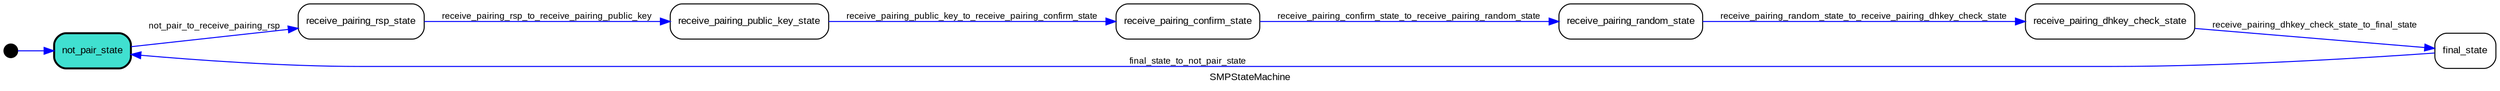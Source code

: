 digraph list {
fontname=Arial;
fontsize="10pt";
label=SMPStateMachine;
rankdir=LR;
i [fillcolor=black, fixedsize=true, fontsize="1pt", height=0.2, shape=circle, style=filled, width=0.2];
i -> not_pair_state  [color=blue, fontname=Arial, fontsize="9pt", label=""];
final_state [fillcolor=white, fontname=Arial, fontsize="10pt", label=final_state, peripheries=1, shape=rectangle, style="rounded, filled"];
final_state -> not_pair_state  [color=blue, fontname=Arial, fontsize="9pt", label=final_state_to_not_pair_state];
not_pair_state [fillcolor=turquoise, fontname=Arial, fontsize="10pt", label=not_pair_state, penwidth=2, peripheries=1, shape=rectangle, style="rounded, filled"];
not_pair_state -> receive_pairing_rsp_state  [color=blue, fontname=Arial, fontsize="9pt", label=not_pair_to_receive_pairing_rsp];
receive_pairing_confirm_state [fillcolor=white, fontname=Arial, fontsize="10pt", label=receive_pairing_confirm_state, peripheries=1, shape=rectangle, style="rounded, filled"];
receive_pairing_confirm_state -> receive_pairing_random_state  [color=blue, fontname=Arial, fontsize="9pt", label=receive_pairing_confirm_state_to_receive_pairing_random_state];
receive_pairing_dhkey_check_state [fillcolor=white, fontname=Arial, fontsize="10pt", label=receive_pairing_dhkey_check_state, peripheries=1, shape=rectangle, style="rounded, filled"];
receive_pairing_dhkey_check_state -> final_state  [color=blue, fontname=Arial, fontsize="9pt", label=receive_pairing_dhkey_check_state_to_final_state];
receive_pairing_public_key_state [fillcolor=white, fontname=Arial, fontsize="10pt", label=receive_pairing_public_key_state, peripheries=1, shape=rectangle, style="rounded, filled"];
receive_pairing_public_key_state -> receive_pairing_confirm_state  [color=blue, fontname=Arial, fontsize="9pt", label=receive_pairing_public_key_to_receive_pairing_confirm_state];
receive_pairing_random_state [fillcolor=white, fontname=Arial, fontsize="10pt", label=receive_pairing_random_state, peripheries=1, shape=rectangle, style="rounded, filled"];
receive_pairing_random_state -> receive_pairing_dhkey_check_state  [color=blue, fontname=Arial, fontsize="9pt", label=receive_pairing_random_state_to_receive_pairing_dhkey_check_state];
receive_pairing_rsp_state [fillcolor=white, fontname=Arial, fontsize="10pt", label=receive_pairing_rsp_state, peripheries=1, shape=rectangle, style="rounded, filled"];
receive_pairing_rsp_state -> receive_pairing_public_key_state  [color=blue, fontname=Arial, fontsize="9pt", label=receive_pairing_rsp_to_receive_pairing_public_key];
}
